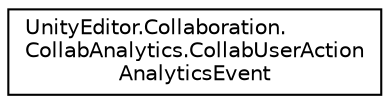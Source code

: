 digraph "Graphical Class Hierarchy"
{
 // LATEX_PDF_SIZE
  edge [fontname="Helvetica",fontsize="10",labelfontname="Helvetica",labelfontsize="10"];
  node [fontname="Helvetica",fontsize="10",shape=record];
  rankdir="LR";
  Node0 [label="UnityEditor.Collaboration.\lCollabAnalytics.CollabUserAction\lAnalyticsEvent",height=0.2,width=0.4,color="black", fillcolor="white", style="filled",URL="$struct_unity_editor_1_1_collaboration_1_1_collab_analytics_1_1_collab_user_action_analytics_event.html",tooltip=" "];
}
